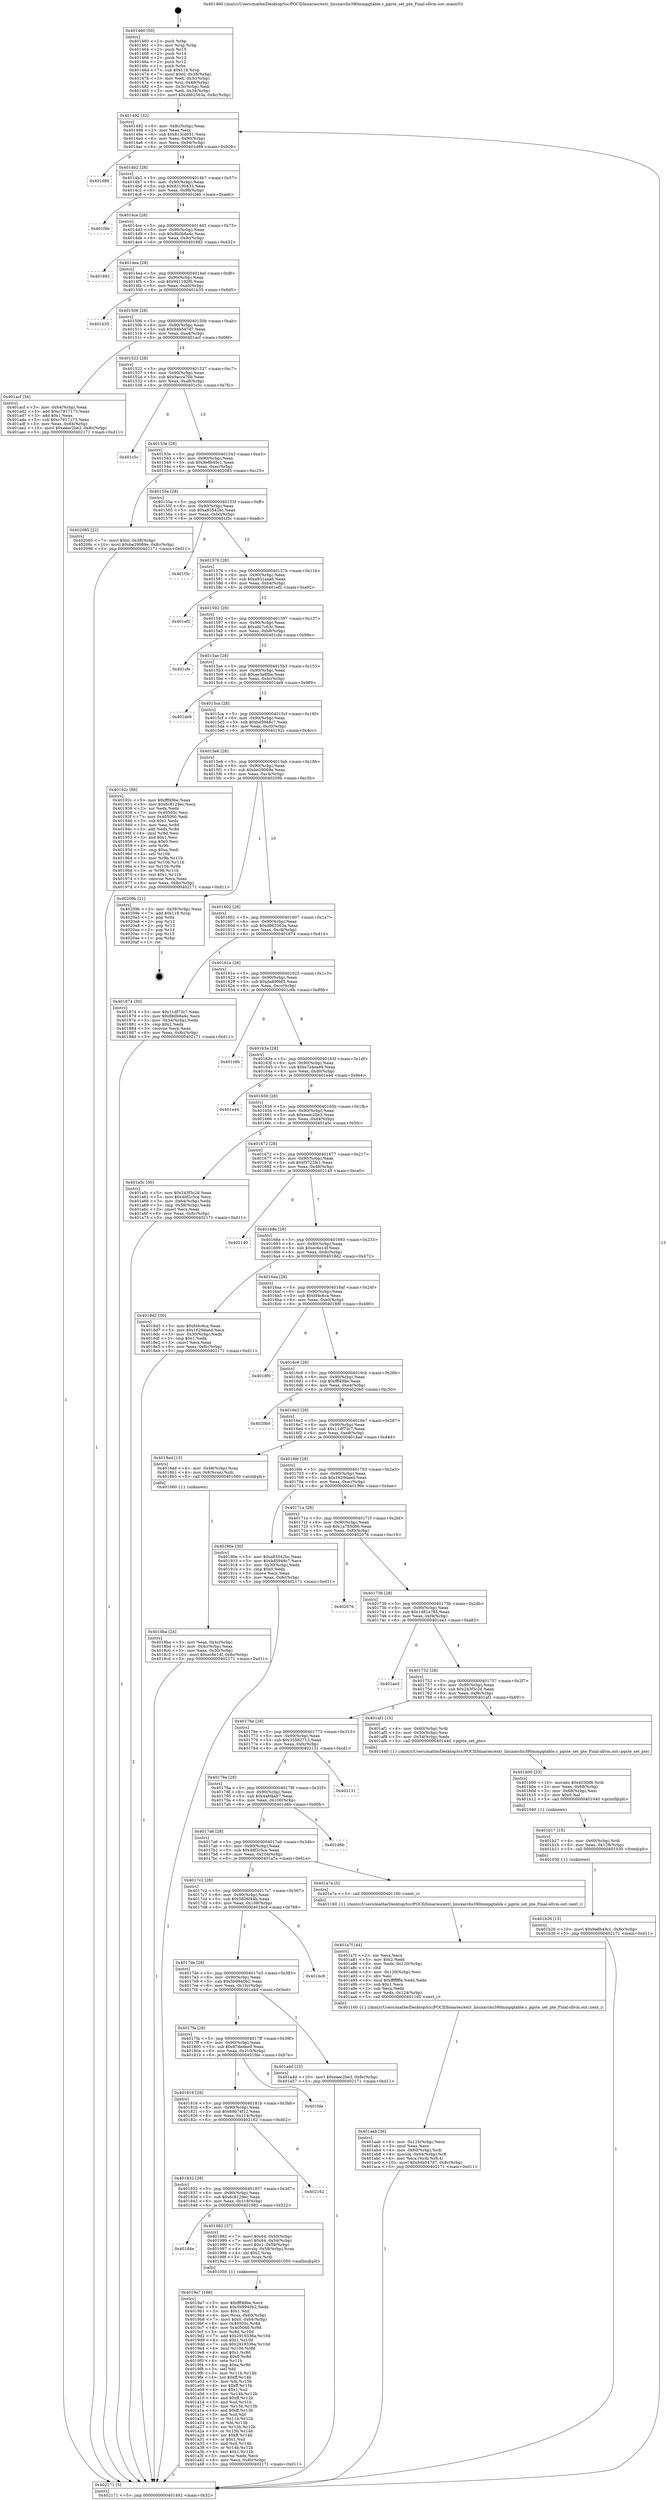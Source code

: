 digraph "0x401460" {
  label = "0x401460 (/mnt/c/Users/mathe/Desktop/tcc/POCII/binaries/extr_linuxarchs390mmpgtable.c_pgste_set_pte_Final-ollvm.out::main(0))"
  labelloc = "t"
  node[shape=record]

  Entry [label="",width=0.3,height=0.3,shape=circle,fillcolor=black,style=filled]
  "0x401492" [label="{
     0x401492 [32]\l
     | [instrs]\l
     &nbsp;&nbsp;0x401492 \<+6\>: mov -0x8c(%rbp),%eax\l
     &nbsp;&nbsp;0x401498 \<+2\>: mov %eax,%ecx\l
     &nbsp;&nbsp;0x40149a \<+6\>: sub $0x813cd051,%ecx\l
     &nbsp;&nbsp;0x4014a0 \<+6\>: mov %eax,-0x90(%rbp)\l
     &nbsp;&nbsp;0x4014a6 \<+6\>: mov %ecx,-0x94(%rbp)\l
     &nbsp;&nbsp;0x4014ac \<+6\>: je 0000000000401d89 \<main+0x929\>\l
  }"]
  "0x401d89" [label="{
     0x401d89\l
  }", style=dashed]
  "0x4014b2" [label="{
     0x4014b2 [28]\l
     | [instrs]\l
     &nbsp;&nbsp;0x4014b2 \<+5\>: jmp 00000000004014b7 \<main+0x57\>\l
     &nbsp;&nbsp;0x4014b7 \<+6\>: mov -0x90(%rbp),%eax\l
     &nbsp;&nbsp;0x4014bd \<+5\>: sub $0x83190433,%eax\l
     &nbsp;&nbsp;0x4014c2 \<+6\>: mov %eax,-0x98(%rbp)\l
     &nbsp;&nbsp;0x4014c8 \<+6\>: je 0000000000401f4b \<main+0xaeb\>\l
  }"]
  Exit [label="",width=0.3,height=0.3,shape=circle,fillcolor=black,style=filled,peripheries=2]
  "0x401f4b" [label="{
     0x401f4b\l
  }", style=dashed]
  "0x4014ce" [label="{
     0x4014ce [28]\l
     | [instrs]\l
     &nbsp;&nbsp;0x4014ce \<+5\>: jmp 00000000004014d3 \<main+0x73\>\l
     &nbsp;&nbsp;0x4014d3 \<+6\>: mov -0x90(%rbp),%eax\l
     &nbsp;&nbsp;0x4014d9 \<+5\>: sub $0x8b0b8a4c,%eax\l
     &nbsp;&nbsp;0x4014de \<+6\>: mov %eax,-0x9c(%rbp)\l
     &nbsp;&nbsp;0x4014e4 \<+6\>: je 0000000000401892 \<main+0x432\>\l
  }"]
  "0x401b26" [label="{
     0x401b26 [15]\l
     | [instrs]\l
     &nbsp;&nbsp;0x401b26 \<+10\>: movl $0x9e8b49c1,-0x8c(%rbp)\l
     &nbsp;&nbsp;0x401b30 \<+5\>: jmp 0000000000402171 \<main+0xd11\>\l
  }"]
  "0x401892" [label="{
     0x401892\l
  }", style=dashed]
  "0x4014ea" [label="{
     0x4014ea [28]\l
     | [instrs]\l
     &nbsp;&nbsp;0x4014ea \<+5\>: jmp 00000000004014ef \<main+0x8f\>\l
     &nbsp;&nbsp;0x4014ef \<+6\>: mov -0x90(%rbp),%eax\l
     &nbsp;&nbsp;0x4014f5 \<+5\>: sub $0x941192f0,%eax\l
     &nbsp;&nbsp;0x4014fa \<+6\>: mov %eax,-0xa0(%rbp)\l
     &nbsp;&nbsp;0x401500 \<+6\>: je 0000000000401b35 \<main+0x6d5\>\l
  }"]
  "0x401b17" [label="{
     0x401b17 [15]\l
     | [instrs]\l
     &nbsp;&nbsp;0x401b17 \<+4\>: mov -0x60(%rbp),%rdi\l
     &nbsp;&nbsp;0x401b1b \<+6\>: mov %eax,-0x128(%rbp)\l
     &nbsp;&nbsp;0x401b21 \<+5\>: call 0000000000401030 \<free@plt\>\l
     | [calls]\l
     &nbsp;&nbsp;0x401030 \{1\} (unknown)\l
  }"]
  "0x401b35" [label="{
     0x401b35\l
  }", style=dashed]
  "0x401506" [label="{
     0x401506 [28]\l
     | [instrs]\l
     &nbsp;&nbsp;0x401506 \<+5\>: jmp 000000000040150b \<main+0xab\>\l
     &nbsp;&nbsp;0x40150b \<+6\>: mov -0x90(%rbp),%eax\l
     &nbsp;&nbsp;0x401511 \<+5\>: sub $0x94b547d7,%eax\l
     &nbsp;&nbsp;0x401516 \<+6\>: mov %eax,-0xa4(%rbp)\l
     &nbsp;&nbsp;0x40151c \<+6\>: je 0000000000401acf \<main+0x66f\>\l
  }"]
  "0x401b00" [label="{
     0x401b00 [23]\l
     | [instrs]\l
     &nbsp;&nbsp;0x401b00 \<+10\>: movabs $0x4030d6,%rdi\l
     &nbsp;&nbsp;0x401b0a \<+3\>: mov %eax,-0x68(%rbp)\l
     &nbsp;&nbsp;0x401b0d \<+3\>: mov -0x68(%rbp),%esi\l
     &nbsp;&nbsp;0x401b10 \<+2\>: mov $0x0,%al\l
     &nbsp;&nbsp;0x401b12 \<+5\>: call 0000000000401040 \<printf@plt\>\l
     | [calls]\l
     &nbsp;&nbsp;0x401040 \{1\} (unknown)\l
  }"]
  "0x401acf" [label="{
     0x401acf [34]\l
     | [instrs]\l
     &nbsp;&nbsp;0x401acf \<+3\>: mov -0x64(%rbp),%eax\l
     &nbsp;&nbsp;0x401ad2 \<+5\>: add $0xc7917173,%eax\l
     &nbsp;&nbsp;0x401ad7 \<+3\>: add $0x1,%eax\l
     &nbsp;&nbsp;0x401ada \<+5\>: sub $0xc7917173,%eax\l
     &nbsp;&nbsp;0x401adf \<+3\>: mov %eax,-0x64(%rbp)\l
     &nbsp;&nbsp;0x401ae2 \<+10\>: movl $0xeeec2be3,-0x8c(%rbp)\l
     &nbsp;&nbsp;0x401aec \<+5\>: jmp 0000000000402171 \<main+0xd11\>\l
  }"]
  "0x401522" [label="{
     0x401522 [28]\l
     | [instrs]\l
     &nbsp;&nbsp;0x401522 \<+5\>: jmp 0000000000401527 \<main+0xc7\>\l
     &nbsp;&nbsp;0x401527 \<+6\>: mov -0x90(%rbp),%eax\l
     &nbsp;&nbsp;0x40152d \<+5\>: sub $0x9acca70b,%eax\l
     &nbsp;&nbsp;0x401532 \<+6\>: mov %eax,-0xa8(%rbp)\l
     &nbsp;&nbsp;0x401538 \<+6\>: je 0000000000401c5c \<main+0x7fc\>\l
  }"]
  "0x401aab" [label="{
     0x401aab [36]\l
     | [instrs]\l
     &nbsp;&nbsp;0x401aab \<+6\>: mov -0x124(%rbp),%ecx\l
     &nbsp;&nbsp;0x401ab1 \<+3\>: imul %eax,%ecx\l
     &nbsp;&nbsp;0x401ab4 \<+4\>: mov -0x60(%rbp),%rdi\l
     &nbsp;&nbsp;0x401ab8 \<+4\>: movslq -0x64(%rbp),%r8\l
     &nbsp;&nbsp;0x401abc \<+4\>: mov %ecx,(%rdi,%r8,4)\l
     &nbsp;&nbsp;0x401ac0 \<+10\>: movl $0x94b547d7,-0x8c(%rbp)\l
     &nbsp;&nbsp;0x401aca \<+5\>: jmp 0000000000402171 \<main+0xd11\>\l
  }"]
  "0x401c5c" [label="{
     0x401c5c\l
  }", style=dashed]
  "0x40153e" [label="{
     0x40153e [28]\l
     | [instrs]\l
     &nbsp;&nbsp;0x40153e \<+5\>: jmp 0000000000401543 \<main+0xe3\>\l
     &nbsp;&nbsp;0x401543 \<+6\>: mov -0x90(%rbp),%eax\l
     &nbsp;&nbsp;0x401549 \<+5\>: sub $0x9e8b49c1,%eax\l
     &nbsp;&nbsp;0x40154e \<+6\>: mov %eax,-0xac(%rbp)\l
     &nbsp;&nbsp;0x401554 \<+6\>: je 0000000000402085 \<main+0xc25\>\l
  }"]
  "0x401a7f" [label="{
     0x401a7f [44]\l
     | [instrs]\l
     &nbsp;&nbsp;0x401a7f \<+2\>: xor %ecx,%ecx\l
     &nbsp;&nbsp;0x401a81 \<+5\>: mov $0x2,%edx\l
     &nbsp;&nbsp;0x401a86 \<+6\>: mov %edx,-0x120(%rbp)\l
     &nbsp;&nbsp;0x401a8c \<+1\>: cltd\l
     &nbsp;&nbsp;0x401a8d \<+6\>: mov -0x120(%rbp),%esi\l
     &nbsp;&nbsp;0x401a93 \<+2\>: idiv %esi\l
     &nbsp;&nbsp;0x401a95 \<+6\>: imul $0xfffffffe,%edx,%edx\l
     &nbsp;&nbsp;0x401a9b \<+3\>: sub $0x1,%ecx\l
     &nbsp;&nbsp;0x401a9e \<+2\>: sub %ecx,%edx\l
     &nbsp;&nbsp;0x401aa0 \<+6\>: mov %edx,-0x124(%rbp)\l
     &nbsp;&nbsp;0x401aa6 \<+5\>: call 0000000000401160 \<next_i\>\l
     | [calls]\l
     &nbsp;&nbsp;0x401160 \{1\} (/mnt/c/Users/mathe/Desktop/tcc/POCII/binaries/extr_linuxarchs390mmpgtable.c_pgste_set_pte_Final-ollvm.out::next_i)\l
  }"]
  "0x402085" [label="{
     0x402085 [22]\l
     | [instrs]\l
     &nbsp;&nbsp;0x402085 \<+7\>: movl $0x0,-0x38(%rbp)\l
     &nbsp;&nbsp;0x40208c \<+10\>: movl $0xbe29069e,-0x8c(%rbp)\l
     &nbsp;&nbsp;0x402096 \<+5\>: jmp 0000000000402171 \<main+0xd11\>\l
  }"]
  "0x40155a" [label="{
     0x40155a [28]\l
     | [instrs]\l
     &nbsp;&nbsp;0x40155a \<+5\>: jmp 000000000040155f \<main+0xff\>\l
     &nbsp;&nbsp;0x40155f \<+6\>: mov -0x90(%rbp),%eax\l
     &nbsp;&nbsp;0x401565 \<+5\>: sub $0xa83542bc,%eax\l
     &nbsp;&nbsp;0x40156a \<+6\>: mov %eax,-0xb0(%rbp)\l
     &nbsp;&nbsp;0x401570 \<+6\>: je 0000000000401f3c \<main+0xadc\>\l
  }"]
  "0x4019a7" [label="{
     0x4019a7 [166]\l
     | [instrs]\l
     &nbsp;&nbsp;0x4019a7 \<+5\>: mov $0xfff49be,%ecx\l
     &nbsp;&nbsp;0x4019ac \<+5\>: mov $0x5b9940b2,%edx\l
     &nbsp;&nbsp;0x4019b1 \<+3\>: mov $0x1,%sil\l
     &nbsp;&nbsp;0x4019b4 \<+4\>: mov %rax,-0x60(%rbp)\l
     &nbsp;&nbsp;0x4019b8 \<+7\>: movl $0x0,-0x64(%rbp)\l
     &nbsp;&nbsp;0x4019bf \<+8\>: mov 0x40505c,%r8d\l
     &nbsp;&nbsp;0x4019c7 \<+8\>: mov 0x405060,%r9d\l
     &nbsp;&nbsp;0x4019cf \<+3\>: mov %r8d,%r10d\l
     &nbsp;&nbsp;0x4019d2 \<+7\>: add $0x2919336a,%r10d\l
     &nbsp;&nbsp;0x4019d9 \<+4\>: sub $0x1,%r10d\l
     &nbsp;&nbsp;0x4019dd \<+7\>: sub $0x2919336a,%r10d\l
     &nbsp;&nbsp;0x4019e4 \<+4\>: imul %r10d,%r8d\l
     &nbsp;&nbsp;0x4019e8 \<+4\>: and $0x1,%r8d\l
     &nbsp;&nbsp;0x4019ec \<+4\>: cmp $0x0,%r8d\l
     &nbsp;&nbsp;0x4019f0 \<+4\>: sete %r11b\l
     &nbsp;&nbsp;0x4019f4 \<+4\>: cmp $0xa,%r9d\l
     &nbsp;&nbsp;0x4019f8 \<+3\>: setl %bl\l
     &nbsp;&nbsp;0x4019fb \<+3\>: mov %r11b,%r14b\l
     &nbsp;&nbsp;0x4019fe \<+4\>: xor $0xff,%r14b\l
     &nbsp;&nbsp;0x401a02 \<+3\>: mov %bl,%r15b\l
     &nbsp;&nbsp;0x401a05 \<+4\>: xor $0xff,%r15b\l
     &nbsp;&nbsp;0x401a09 \<+4\>: xor $0x1,%sil\l
     &nbsp;&nbsp;0x401a0d \<+3\>: mov %r14b,%r12b\l
     &nbsp;&nbsp;0x401a10 \<+4\>: and $0xff,%r12b\l
     &nbsp;&nbsp;0x401a14 \<+3\>: and %sil,%r11b\l
     &nbsp;&nbsp;0x401a17 \<+3\>: mov %r15b,%r13b\l
     &nbsp;&nbsp;0x401a1a \<+4\>: and $0xff,%r13b\l
     &nbsp;&nbsp;0x401a1e \<+3\>: and %sil,%bl\l
     &nbsp;&nbsp;0x401a21 \<+3\>: or %r11b,%r12b\l
     &nbsp;&nbsp;0x401a24 \<+3\>: or %bl,%r13b\l
     &nbsp;&nbsp;0x401a27 \<+3\>: xor %r13b,%r12b\l
     &nbsp;&nbsp;0x401a2a \<+3\>: or %r15b,%r14b\l
     &nbsp;&nbsp;0x401a2d \<+4\>: xor $0xff,%r14b\l
     &nbsp;&nbsp;0x401a31 \<+4\>: or $0x1,%sil\l
     &nbsp;&nbsp;0x401a35 \<+3\>: and %sil,%r14b\l
     &nbsp;&nbsp;0x401a38 \<+3\>: or %r14b,%r12b\l
     &nbsp;&nbsp;0x401a3b \<+4\>: test $0x1,%r12b\l
     &nbsp;&nbsp;0x401a3f \<+3\>: cmovne %edx,%ecx\l
     &nbsp;&nbsp;0x401a42 \<+6\>: mov %ecx,-0x8c(%rbp)\l
     &nbsp;&nbsp;0x401a48 \<+5\>: jmp 0000000000402171 \<main+0xd11\>\l
  }"]
  "0x401f3c" [label="{
     0x401f3c\l
  }", style=dashed]
  "0x401576" [label="{
     0x401576 [28]\l
     | [instrs]\l
     &nbsp;&nbsp;0x401576 \<+5\>: jmp 000000000040157b \<main+0x11b\>\l
     &nbsp;&nbsp;0x40157b \<+6\>: mov -0x90(%rbp),%eax\l
     &nbsp;&nbsp;0x401581 \<+5\>: sub $0xa931aaa6,%eax\l
     &nbsp;&nbsp;0x401586 \<+6\>: mov %eax,-0xb4(%rbp)\l
     &nbsp;&nbsp;0x40158c \<+6\>: je 0000000000401ef2 \<main+0xa92\>\l
  }"]
  "0x40184e" [label="{
     0x40184e\l
  }", style=dashed]
  "0x401ef2" [label="{
     0x401ef2\l
  }", style=dashed]
  "0x401592" [label="{
     0x401592 [28]\l
     | [instrs]\l
     &nbsp;&nbsp;0x401592 \<+5\>: jmp 0000000000401597 \<main+0x137\>\l
     &nbsp;&nbsp;0x401597 \<+6\>: mov -0x90(%rbp),%eax\l
     &nbsp;&nbsp;0x40159d \<+5\>: sub $0xabc7c63c,%eax\l
     &nbsp;&nbsp;0x4015a2 \<+6\>: mov %eax,-0xb8(%rbp)\l
     &nbsp;&nbsp;0x4015a8 \<+6\>: je 0000000000401cfe \<main+0x89e\>\l
  }"]
  "0x401982" [label="{
     0x401982 [37]\l
     | [instrs]\l
     &nbsp;&nbsp;0x401982 \<+7\>: movl $0x64,-0x50(%rbp)\l
     &nbsp;&nbsp;0x401989 \<+7\>: movl $0x64,-0x54(%rbp)\l
     &nbsp;&nbsp;0x401990 \<+7\>: movl $0x1,-0x58(%rbp)\l
     &nbsp;&nbsp;0x401997 \<+4\>: movslq -0x58(%rbp),%rax\l
     &nbsp;&nbsp;0x40199b \<+4\>: shl $0x2,%rax\l
     &nbsp;&nbsp;0x40199f \<+3\>: mov %rax,%rdi\l
     &nbsp;&nbsp;0x4019a2 \<+5\>: call 0000000000401050 \<malloc@plt\>\l
     | [calls]\l
     &nbsp;&nbsp;0x401050 \{1\} (unknown)\l
  }"]
  "0x401cfe" [label="{
     0x401cfe\l
  }", style=dashed]
  "0x4015ae" [label="{
     0x4015ae [28]\l
     | [instrs]\l
     &nbsp;&nbsp;0x4015ae \<+5\>: jmp 00000000004015b3 \<main+0x153\>\l
     &nbsp;&nbsp;0x4015b3 \<+6\>: mov -0x90(%rbp),%eax\l
     &nbsp;&nbsp;0x4015b9 \<+5\>: sub $0xae3a8fba,%eax\l
     &nbsp;&nbsp;0x4015be \<+6\>: mov %eax,-0xbc(%rbp)\l
     &nbsp;&nbsp;0x4015c4 \<+6\>: je 0000000000401de9 \<main+0x989\>\l
  }"]
  "0x401832" [label="{
     0x401832 [28]\l
     | [instrs]\l
     &nbsp;&nbsp;0x401832 \<+5\>: jmp 0000000000401837 \<main+0x3d7\>\l
     &nbsp;&nbsp;0x401837 \<+6\>: mov -0x90(%rbp),%eax\l
     &nbsp;&nbsp;0x40183d \<+5\>: sub $0x6c8129ec,%eax\l
     &nbsp;&nbsp;0x401842 \<+6\>: mov %eax,-0x118(%rbp)\l
     &nbsp;&nbsp;0x401848 \<+6\>: je 0000000000401982 \<main+0x522\>\l
  }"]
  "0x401de9" [label="{
     0x401de9\l
  }", style=dashed]
  "0x4015ca" [label="{
     0x4015ca [28]\l
     | [instrs]\l
     &nbsp;&nbsp;0x4015ca \<+5\>: jmp 00000000004015cf \<main+0x16f\>\l
     &nbsp;&nbsp;0x4015cf \<+6\>: mov -0x90(%rbp),%eax\l
     &nbsp;&nbsp;0x4015d5 \<+5\>: sub $0xbd5948c7,%eax\l
     &nbsp;&nbsp;0x4015da \<+6\>: mov %eax,-0xc0(%rbp)\l
     &nbsp;&nbsp;0x4015e0 \<+6\>: je 000000000040192c \<main+0x4cc\>\l
  }"]
  "0x402162" [label="{
     0x402162\l
  }", style=dashed]
  "0x40192c" [label="{
     0x40192c [86]\l
     | [instrs]\l
     &nbsp;&nbsp;0x40192c \<+5\>: mov $0xfff49be,%eax\l
     &nbsp;&nbsp;0x401931 \<+5\>: mov $0x6c8129ec,%ecx\l
     &nbsp;&nbsp;0x401936 \<+2\>: xor %edx,%edx\l
     &nbsp;&nbsp;0x401938 \<+7\>: mov 0x40505c,%esi\l
     &nbsp;&nbsp;0x40193f \<+7\>: mov 0x405060,%edi\l
     &nbsp;&nbsp;0x401946 \<+3\>: sub $0x1,%edx\l
     &nbsp;&nbsp;0x401949 \<+3\>: mov %esi,%r8d\l
     &nbsp;&nbsp;0x40194c \<+3\>: add %edx,%r8d\l
     &nbsp;&nbsp;0x40194f \<+4\>: imul %r8d,%esi\l
     &nbsp;&nbsp;0x401953 \<+3\>: and $0x1,%esi\l
     &nbsp;&nbsp;0x401956 \<+3\>: cmp $0x0,%esi\l
     &nbsp;&nbsp;0x401959 \<+4\>: sete %r9b\l
     &nbsp;&nbsp;0x40195d \<+3\>: cmp $0xa,%edi\l
     &nbsp;&nbsp;0x401960 \<+4\>: setl %r10b\l
     &nbsp;&nbsp;0x401964 \<+3\>: mov %r9b,%r11b\l
     &nbsp;&nbsp;0x401967 \<+3\>: and %r10b,%r11b\l
     &nbsp;&nbsp;0x40196a \<+3\>: xor %r10b,%r9b\l
     &nbsp;&nbsp;0x40196d \<+3\>: or %r9b,%r11b\l
     &nbsp;&nbsp;0x401970 \<+4\>: test $0x1,%r11b\l
     &nbsp;&nbsp;0x401974 \<+3\>: cmovne %ecx,%eax\l
     &nbsp;&nbsp;0x401977 \<+6\>: mov %eax,-0x8c(%rbp)\l
     &nbsp;&nbsp;0x40197d \<+5\>: jmp 0000000000402171 \<main+0xd11\>\l
  }"]
  "0x4015e6" [label="{
     0x4015e6 [28]\l
     | [instrs]\l
     &nbsp;&nbsp;0x4015e6 \<+5\>: jmp 00000000004015eb \<main+0x18b\>\l
     &nbsp;&nbsp;0x4015eb \<+6\>: mov -0x90(%rbp),%eax\l
     &nbsp;&nbsp;0x4015f1 \<+5\>: sub $0xbe29069e,%eax\l
     &nbsp;&nbsp;0x4015f6 \<+6\>: mov %eax,-0xc4(%rbp)\l
     &nbsp;&nbsp;0x4015fc \<+6\>: je 000000000040209b \<main+0xc3b\>\l
  }"]
  "0x401816" [label="{
     0x401816 [28]\l
     | [instrs]\l
     &nbsp;&nbsp;0x401816 \<+5\>: jmp 000000000040181b \<main+0x3bb\>\l
     &nbsp;&nbsp;0x40181b \<+6\>: mov -0x90(%rbp),%eax\l
     &nbsp;&nbsp;0x401821 \<+5\>: sub $0x69b74f12,%eax\l
     &nbsp;&nbsp;0x401826 \<+6\>: mov %eax,-0x114(%rbp)\l
     &nbsp;&nbsp;0x40182c \<+6\>: je 0000000000402162 \<main+0xd02\>\l
  }"]
  "0x40209b" [label="{
     0x40209b [21]\l
     | [instrs]\l
     &nbsp;&nbsp;0x40209b \<+3\>: mov -0x38(%rbp),%eax\l
     &nbsp;&nbsp;0x40209e \<+7\>: add $0x118,%rsp\l
     &nbsp;&nbsp;0x4020a5 \<+1\>: pop %rbx\l
     &nbsp;&nbsp;0x4020a6 \<+2\>: pop %r12\l
     &nbsp;&nbsp;0x4020a8 \<+2\>: pop %r13\l
     &nbsp;&nbsp;0x4020aa \<+2\>: pop %r14\l
     &nbsp;&nbsp;0x4020ac \<+2\>: pop %r15\l
     &nbsp;&nbsp;0x4020ae \<+1\>: pop %rbp\l
     &nbsp;&nbsp;0x4020af \<+1\>: ret\l
  }"]
  "0x401602" [label="{
     0x401602 [28]\l
     | [instrs]\l
     &nbsp;&nbsp;0x401602 \<+5\>: jmp 0000000000401607 \<main+0x1a7\>\l
     &nbsp;&nbsp;0x401607 \<+6\>: mov -0x90(%rbp),%eax\l
     &nbsp;&nbsp;0x40160d \<+5\>: sub $0xd862563a,%eax\l
     &nbsp;&nbsp;0x401612 \<+6\>: mov %eax,-0xc8(%rbp)\l
     &nbsp;&nbsp;0x401618 \<+6\>: je 0000000000401874 \<main+0x414\>\l
  }"]
  "0x401fde" [label="{
     0x401fde\l
  }", style=dashed]
  "0x401874" [label="{
     0x401874 [30]\l
     | [instrs]\l
     &nbsp;&nbsp;0x401874 \<+5\>: mov $0x11df73c7,%eax\l
     &nbsp;&nbsp;0x401879 \<+5\>: mov $0x8b0b8a4c,%ecx\l
     &nbsp;&nbsp;0x40187e \<+3\>: mov -0x34(%rbp),%edx\l
     &nbsp;&nbsp;0x401881 \<+3\>: cmp $0x2,%edx\l
     &nbsp;&nbsp;0x401884 \<+3\>: cmovne %ecx,%eax\l
     &nbsp;&nbsp;0x401887 \<+6\>: mov %eax,-0x8c(%rbp)\l
     &nbsp;&nbsp;0x40188d \<+5\>: jmp 0000000000402171 \<main+0xd11\>\l
  }"]
  "0x40161e" [label="{
     0x40161e [28]\l
     | [instrs]\l
     &nbsp;&nbsp;0x40161e \<+5\>: jmp 0000000000401623 \<main+0x1c3\>\l
     &nbsp;&nbsp;0x401623 \<+6\>: mov -0x90(%rbp),%eax\l
     &nbsp;&nbsp;0x401629 \<+5\>: sub $0xda89f665,%eax\l
     &nbsp;&nbsp;0x40162e \<+6\>: mov %eax,-0xcc(%rbp)\l
     &nbsp;&nbsp;0x401634 \<+6\>: je 0000000000401c6b \<main+0x80b\>\l
  }"]
  "0x402171" [label="{
     0x402171 [5]\l
     | [instrs]\l
     &nbsp;&nbsp;0x402171 \<+5\>: jmp 0000000000401492 \<main+0x32\>\l
  }"]
  "0x401460" [label="{
     0x401460 [50]\l
     | [instrs]\l
     &nbsp;&nbsp;0x401460 \<+1\>: push %rbp\l
     &nbsp;&nbsp;0x401461 \<+3\>: mov %rsp,%rbp\l
     &nbsp;&nbsp;0x401464 \<+2\>: push %r15\l
     &nbsp;&nbsp;0x401466 \<+2\>: push %r14\l
     &nbsp;&nbsp;0x401468 \<+2\>: push %r13\l
     &nbsp;&nbsp;0x40146a \<+2\>: push %r12\l
     &nbsp;&nbsp;0x40146c \<+1\>: push %rbx\l
     &nbsp;&nbsp;0x40146d \<+7\>: sub $0x118,%rsp\l
     &nbsp;&nbsp;0x401474 \<+7\>: movl $0x0,-0x38(%rbp)\l
     &nbsp;&nbsp;0x40147b \<+3\>: mov %edi,-0x3c(%rbp)\l
     &nbsp;&nbsp;0x40147e \<+4\>: mov %rsi,-0x48(%rbp)\l
     &nbsp;&nbsp;0x401482 \<+3\>: mov -0x3c(%rbp),%edi\l
     &nbsp;&nbsp;0x401485 \<+3\>: mov %edi,-0x34(%rbp)\l
     &nbsp;&nbsp;0x401488 \<+10\>: movl $0xd862563a,-0x8c(%rbp)\l
  }"]
  "0x4017fa" [label="{
     0x4017fa [28]\l
     | [instrs]\l
     &nbsp;&nbsp;0x4017fa \<+5\>: jmp 00000000004017ff \<main+0x39f\>\l
     &nbsp;&nbsp;0x4017ff \<+6\>: mov -0x90(%rbp),%eax\l
     &nbsp;&nbsp;0x401805 \<+5\>: sub $0x67dedee9,%eax\l
     &nbsp;&nbsp;0x40180a \<+6\>: mov %eax,-0x110(%rbp)\l
     &nbsp;&nbsp;0x401810 \<+6\>: je 0000000000401fde \<main+0xb7e\>\l
  }"]
  "0x401c6b" [label="{
     0x401c6b\l
  }", style=dashed]
  "0x40163a" [label="{
     0x40163a [28]\l
     | [instrs]\l
     &nbsp;&nbsp;0x40163a \<+5\>: jmp 000000000040163f \<main+0x1df\>\l
     &nbsp;&nbsp;0x40163f \<+6\>: mov -0x90(%rbp),%eax\l
     &nbsp;&nbsp;0x401645 \<+5\>: sub $0xe7a4ea49,%eax\l
     &nbsp;&nbsp;0x40164a \<+6\>: mov %eax,-0xd0(%rbp)\l
     &nbsp;&nbsp;0x401650 \<+6\>: je 0000000000401e44 \<main+0x9e4\>\l
  }"]
  "0x401a4d" [label="{
     0x401a4d [15]\l
     | [instrs]\l
     &nbsp;&nbsp;0x401a4d \<+10\>: movl $0xeeec2be3,-0x8c(%rbp)\l
     &nbsp;&nbsp;0x401a57 \<+5\>: jmp 0000000000402171 \<main+0xd11\>\l
  }"]
  "0x401e44" [label="{
     0x401e44\l
  }", style=dashed]
  "0x401656" [label="{
     0x401656 [28]\l
     | [instrs]\l
     &nbsp;&nbsp;0x401656 \<+5\>: jmp 000000000040165b \<main+0x1fb\>\l
     &nbsp;&nbsp;0x40165b \<+6\>: mov -0x90(%rbp),%eax\l
     &nbsp;&nbsp;0x401661 \<+5\>: sub $0xeeec2be3,%eax\l
     &nbsp;&nbsp;0x401666 \<+6\>: mov %eax,-0xd4(%rbp)\l
     &nbsp;&nbsp;0x40166c \<+6\>: je 0000000000401a5c \<main+0x5fc\>\l
  }"]
  "0x4017de" [label="{
     0x4017de [28]\l
     | [instrs]\l
     &nbsp;&nbsp;0x4017de \<+5\>: jmp 00000000004017e3 \<main+0x383\>\l
     &nbsp;&nbsp;0x4017e3 \<+6\>: mov -0x90(%rbp),%eax\l
     &nbsp;&nbsp;0x4017e9 \<+5\>: sub $0x5b9940b2,%eax\l
     &nbsp;&nbsp;0x4017ee \<+6\>: mov %eax,-0x10c(%rbp)\l
     &nbsp;&nbsp;0x4017f4 \<+6\>: je 0000000000401a4d \<main+0x5ed\>\l
  }"]
  "0x401a5c" [label="{
     0x401a5c [30]\l
     | [instrs]\l
     &nbsp;&nbsp;0x401a5c \<+5\>: mov $0x243f3c2d,%eax\l
     &nbsp;&nbsp;0x401a61 \<+5\>: mov $0x4df2c5ce,%ecx\l
     &nbsp;&nbsp;0x401a66 \<+3\>: mov -0x64(%rbp),%edx\l
     &nbsp;&nbsp;0x401a69 \<+3\>: cmp -0x58(%rbp),%edx\l
     &nbsp;&nbsp;0x401a6c \<+3\>: cmovl %ecx,%eax\l
     &nbsp;&nbsp;0x401a6f \<+6\>: mov %eax,-0x8c(%rbp)\l
     &nbsp;&nbsp;0x401a75 \<+5\>: jmp 0000000000402171 \<main+0xd11\>\l
  }"]
  "0x401672" [label="{
     0x401672 [28]\l
     | [instrs]\l
     &nbsp;&nbsp;0x401672 \<+5\>: jmp 0000000000401677 \<main+0x217\>\l
     &nbsp;&nbsp;0x401677 \<+6\>: mov -0x90(%rbp),%eax\l
     &nbsp;&nbsp;0x40167d \<+5\>: sub $0xf3722fe1,%eax\l
     &nbsp;&nbsp;0x401682 \<+6\>: mov %eax,-0xd8(%rbp)\l
     &nbsp;&nbsp;0x401688 \<+6\>: je 0000000000402140 \<main+0xce0\>\l
  }"]
  "0x401bc8" [label="{
     0x401bc8\l
  }", style=dashed]
  "0x402140" [label="{
     0x402140\l
  }", style=dashed]
  "0x40168e" [label="{
     0x40168e [28]\l
     | [instrs]\l
     &nbsp;&nbsp;0x40168e \<+5\>: jmp 0000000000401693 \<main+0x233\>\l
     &nbsp;&nbsp;0x401693 \<+6\>: mov -0x90(%rbp),%eax\l
     &nbsp;&nbsp;0x401699 \<+5\>: sub $0xec6e14f,%eax\l
     &nbsp;&nbsp;0x40169e \<+6\>: mov %eax,-0xdc(%rbp)\l
     &nbsp;&nbsp;0x4016a4 \<+6\>: je 00000000004018d2 \<main+0x472\>\l
  }"]
  "0x4017c2" [label="{
     0x4017c2 [28]\l
     | [instrs]\l
     &nbsp;&nbsp;0x4017c2 \<+5\>: jmp 00000000004017c7 \<main+0x367\>\l
     &nbsp;&nbsp;0x4017c7 \<+6\>: mov -0x90(%rbp),%eax\l
     &nbsp;&nbsp;0x4017cd \<+5\>: sub $0x5826f44b,%eax\l
     &nbsp;&nbsp;0x4017d2 \<+6\>: mov %eax,-0x108(%rbp)\l
     &nbsp;&nbsp;0x4017d8 \<+6\>: je 0000000000401bc8 \<main+0x768\>\l
  }"]
  "0x4018d2" [label="{
     0x4018d2 [30]\l
     | [instrs]\l
     &nbsp;&nbsp;0x4018d2 \<+5\>: mov $0xfd4c6ca,%eax\l
     &nbsp;&nbsp;0x4018d7 \<+5\>: mov $0x1629daed,%ecx\l
     &nbsp;&nbsp;0x4018dc \<+3\>: mov -0x30(%rbp),%edx\l
     &nbsp;&nbsp;0x4018df \<+3\>: cmp $0x1,%edx\l
     &nbsp;&nbsp;0x4018e2 \<+3\>: cmovl %ecx,%eax\l
     &nbsp;&nbsp;0x4018e5 \<+6\>: mov %eax,-0x8c(%rbp)\l
     &nbsp;&nbsp;0x4018eb \<+5\>: jmp 0000000000402171 \<main+0xd11\>\l
  }"]
  "0x4016aa" [label="{
     0x4016aa [28]\l
     | [instrs]\l
     &nbsp;&nbsp;0x4016aa \<+5\>: jmp 00000000004016af \<main+0x24f\>\l
     &nbsp;&nbsp;0x4016af \<+6\>: mov -0x90(%rbp),%eax\l
     &nbsp;&nbsp;0x4016b5 \<+5\>: sub $0xfd4c6ca,%eax\l
     &nbsp;&nbsp;0x4016ba \<+6\>: mov %eax,-0xe0(%rbp)\l
     &nbsp;&nbsp;0x4016c0 \<+6\>: je 00000000004018f0 \<main+0x490\>\l
  }"]
  "0x401a7a" [label="{
     0x401a7a [5]\l
     | [instrs]\l
     &nbsp;&nbsp;0x401a7a \<+5\>: call 0000000000401160 \<next_i\>\l
     | [calls]\l
     &nbsp;&nbsp;0x401160 \{1\} (/mnt/c/Users/mathe/Desktop/tcc/POCII/binaries/extr_linuxarchs390mmpgtable.c_pgste_set_pte_Final-ollvm.out::next_i)\l
  }"]
  "0x4018f0" [label="{
     0x4018f0\l
  }", style=dashed]
  "0x4016c6" [label="{
     0x4016c6 [28]\l
     | [instrs]\l
     &nbsp;&nbsp;0x4016c6 \<+5\>: jmp 00000000004016cb \<main+0x26b\>\l
     &nbsp;&nbsp;0x4016cb \<+6\>: mov -0x90(%rbp),%eax\l
     &nbsp;&nbsp;0x4016d1 \<+5\>: sub $0xfff49be,%eax\l
     &nbsp;&nbsp;0x4016d6 \<+6\>: mov %eax,-0xe4(%rbp)\l
     &nbsp;&nbsp;0x4016dc \<+6\>: je 00000000004020b0 \<main+0xc50\>\l
  }"]
  "0x4017a6" [label="{
     0x4017a6 [28]\l
     | [instrs]\l
     &nbsp;&nbsp;0x4017a6 \<+5\>: jmp 00000000004017ab \<main+0x34b\>\l
     &nbsp;&nbsp;0x4017ab \<+6\>: mov -0x90(%rbp),%eax\l
     &nbsp;&nbsp;0x4017b1 \<+5\>: sub $0x4df2c5ce,%eax\l
     &nbsp;&nbsp;0x4017b6 \<+6\>: mov %eax,-0x104(%rbp)\l
     &nbsp;&nbsp;0x4017bc \<+6\>: je 0000000000401a7a \<main+0x61a\>\l
  }"]
  "0x4020b0" [label="{
     0x4020b0\l
  }", style=dashed]
  "0x4016e2" [label="{
     0x4016e2 [28]\l
     | [instrs]\l
     &nbsp;&nbsp;0x4016e2 \<+5\>: jmp 00000000004016e7 \<main+0x287\>\l
     &nbsp;&nbsp;0x4016e7 \<+6\>: mov -0x90(%rbp),%eax\l
     &nbsp;&nbsp;0x4016ed \<+5\>: sub $0x11df73c7,%eax\l
     &nbsp;&nbsp;0x4016f2 \<+6\>: mov %eax,-0xe8(%rbp)\l
     &nbsp;&nbsp;0x4016f8 \<+6\>: je 00000000004018ad \<main+0x44d\>\l
  }"]
  "0x401d6b" [label="{
     0x401d6b\l
  }", style=dashed]
  "0x4018ad" [label="{
     0x4018ad [13]\l
     | [instrs]\l
     &nbsp;&nbsp;0x4018ad \<+4\>: mov -0x48(%rbp),%rax\l
     &nbsp;&nbsp;0x4018b1 \<+4\>: mov 0x8(%rax),%rdi\l
     &nbsp;&nbsp;0x4018b5 \<+5\>: call 0000000000401060 \<atoi@plt\>\l
     | [calls]\l
     &nbsp;&nbsp;0x401060 \{1\} (unknown)\l
  }"]
  "0x4016fe" [label="{
     0x4016fe [28]\l
     | [instrs]\l
     &nbsp;&nbsp;0x4016fe \<+5\>: jmp 0000000000401703 \<main+0x2a3\>\l
     &nbsp;&nbsp;0x401703 \<+6\>: mov -0x90(%rbp),%eax\l
     &nbsp;&nbsp;0x401709 \<+5\>: sub $0x1629daed,%eax\l
     &nbsp;&nbsp;0x40170e \<+6\>: mov %eax,-0xec(%rbp)\l
     &nbsp;&nbsp;0x401714 \<+6\>: je 000000000040190e \<main+0x4ae\>\l
  }"]
  "0x4018ba" [label="{
     0x4018ba [24]\l
     | [instrs]\l
     &nbsp;&nbsp;0x4018ba \<+3\>: mov %eax,-0x4c(%rbp)\l
     &nbsp;&nbsp;0x4018bd \<+3\>: mov -0x4c(%rbp),%eax\l
     &nbsp;&nbsp;0x4018c0 \<+3\>: mov %eax,-0x30(%rbp)\l
     &nbsp;&nbsp;0x4018c3 \<+10\>: movl $0xec6e14f,-0x8c(%rbp)\l
     &nbsp;&nbsp;0x4018cd \<+5\>: jmp 0000000000402171 \<main+0xd11\>\l
  }"]
  "0x40178a" [label="{
     0x40178a [28]\l
     | [instrs]\l
     &nbsp;&nbsp;0x40178a \<+5\>: jmp 000000000040178f \<main+0x32f\>\l
     &nbsp;&nbsp;0x40178f \<+6\>: mov -0x90(%rbp),%eax\l
     &nbsp;&nbsp;0x401795 \<+5\>: sub $0x4a6faab7,%eax\l
     &nbsp;&nbsp;0x40179a \<+6\>: mov %eax,-0x100(%rbp)\l
     &nbsp;&nbsp;0x4017a0 \<+6\>: je 0000000000401d6b \<main+0x90b\>\l
  }"]
  "0x40190e" [label="{
     0x40190e [30]\l
     | [instrs]\l
     &nbsp;&nbsp;0x40190e \<+5\>: mov $0xa83542bc,%eax\l
     &nbsp;&nbsp;0x401913 \<+5\>: mov $0xbd5948c7,%ecx\l
     &nbsp;&nbsp;0x401918 \<+3\>: mov -0x30(%rbp),%edx\l
     &nbsp;&nbsp;0x40191b \<+3\>: cmp $0x0,%edx\l
     &nbsp;&nbsp;0x40191e \<+3\>: cmove %ecx,%eax\l
     &nbsp;&nbsp;0x401921 \<+6\>: mov %eax,-0x8c(%rbp)\l
     &nbsp;&nbsp;0x401927 \<+5\>: jmp 0000000000402171 \<main+0xd11\>\l
  }"]
  "0x40171a" [label="{
     0x40171a [28]\l
     | [instrs]\l
     &nbsp;&nbsp;0x40171a \<+5\>: jmp 000000000040171f \<main+0x2bf\>\l
     &nbsp;&nbsp;0x40171f \<+6\>: mov -0x90(%rbp),%eax\l
     &nbsp;&nbsp;0x401725 \<+5\>: sub $0x1a785d96,%eax\l
     &nbsp;&nbsp;0x40172a \<+6\>: mov %eax,-0xf0(%rbp)\l
     &nbsp;&nbsp;0x401730 \<+6\>: je 0000000000402076 \<main+0xc16\>\l
  }"]
  "0x402131" [label="{
     0x402131\l
  }", style=dashed]
  "0x402076" [label="{
     0x402076\l
  }", style=dashed]
  "0x401736" [label="{
     0x401736 [28]\l
     | [instrs]\l
     &nbsp;&nbsp;0x401736 \<+5\>: jmp 000000000040173b \<main+0x2db\>\l
     &nbsp;&nbsp;0x40173b \<+6\>: mov -0x90(%rbp),%eax\l
     &nbsp;&nbsp;0x401741 \<+5\>: sub $0x1d81e785,%eax\l
     &nbsp;&nbsp;0x401746 \<+6\>: mov %eax,-0xf4(%rbp)\l
     &nbsp;&nbsp;0x40174c \<+6\>: je 0000000000401ee3 \<main+0xa83\>\l
  }"]
  "0x40176e" [label="{
     0x40176e [28]\l
     | [instrs]\l
     &nbsp;&nbsp;0x40176e \<+5\>: jmp 0000000000401773 \<main+0x313\>\l
     &nbsp;&nbsp;0x401773 \<+6\>: mov -0x90(%rbp),%eax\l
     &nbsp;&nbsp;0x401779 \<+5\>: sub $0x35582713,%eax\l
     &nbsp;&nbsp;0x40177e \<+6\>: mov %eax,-0xfc(%rbp)\l
     &nbsp;&nbsp;0x401784 \<+6\>: je 0000000000402131 \<main+0xcd1\>\l
  }"]
  "0x401ee3" [label="{
     0x401ee3\l
  }", style=dashed]
  "0x401752" [label="{
     0x401752 [28]\l
     | [instrs]\l
     &nbsp;&nbsp;0x401752 \<+5\>: jmp 0000000000401757 \<main+0x2f7\>\l
     &nbsp;&nbsp;0x401757 \<+6\>: mov -0x90(%rbp),%eax\l
     &nbsp;&nbsp;0x40175d \<+5\>: sub $0x243f3c2d,%eax\l
     &nbsp;&nbsp;0x401762 \<+6\>: mov %eax,-0xf8(%rbp)\l
     &nbsp;&nbsp;0x401768 \<+6\>: je 0000000000401af1 \<main+0x691\>\l
  }"]
  "0x401af1" [label="{
     0x401af1 [15]\l
     | [instrs]\l
     &nbsp;&nbsp;0x401af1 \<+4\>: mov -0x60(%rbp),%rdi\l
     &nbsp;&nbsp;0x401af5 \<+3\>: mov -0x50(%rbp),%esi\l
     &nbsp;&nbsp;0x401af8 \<+3\>: mov -0x54(%rbp),%edx\l
     &nbsp;&nbsp;0x401afb \<+5\>: call 0000000000401440 \<pgste_set_pte\>\l
     | [calls]\l
     &nbsp;&nbsp;0x401440 \{1\} (/mnt/c/Users/mathe/Desktop/tcc/POCII/binaries/extr_linuxarchs390mmpgtable.c_pgste_set_pte_Final-ollvm.out::pgste_set_pte)\l
  }"]
  Entry -> "0x401460" [label=" 1"]
  "0x401492" -> "0x401d89" [label=" 0"]
  "0x401492" -> "0x4014b2" [label=" 14"]
  "0x40209b" -> Exit [label=" 1"]
  "0x4014b2" -> "0x401f4b" [label=" 0"]
  "0x4014b2" -> "0x4014ce" [label=" 14"]
  "0x402085" -> "0x402171" [label=" 1"]
  "0x4014ce" -> "0x401892" [label=" 0"]
  "0x4014ce" -> "0x4014ea" [label=" 14"]
  "0x401b26" -> "0x402171" [label=" 1"]
  "0x4014ea" -> "0x401b35" [label=" 0"]
  "0x4014ea" -> "0x401506" [label=" 14"]
  "0x401b17" -> "0x401b26" [label=" 1"]
  "0x401506" -> "0x401acf" [label=" 1"]
  "0x401506" -> "0x401522" [label=" 13"]
  "0x401b00" -> "0x401b17" [label=" 1"]
  "0x401522" -> "0x401c5c" [label=" 0"]
  "0x401522" -> "0x40153e" [label=" 13"]
  "0x401af1" -> "0x401b00" [label=" 1"]
  "0x40153e" -> "0x402085" [label=" 1"]
  "0x40153e" -> "0x40155a" [label=" 12"]
  "0x401acf" -> "0x402171" [label=" 1"]
  "0x40155a" -> "0x401f3c" [label=" 0"]
  "0x40155a" -> "0x401576" [label=" 12"]
  "0x401aab" -> "0x402171" [label=" 1"]
  "0x401576" -> "0x401ef2" [label=" 0"]
  "0x401576" -> "0x401592" [label=" 12"]
  "0x401a7f" -> "0x401aab" [label=" 1"]
  "0x401592" -> "0x401cfe" [label=" 0"]
  "0x401592" -> "0x4015ae" [label=" 12"]
  "0x401a7a" -> "0x401a7f" [label=" 1"]
  "0x4015ae" -> "0x401de9" [label=" 0"]
  "0x4015ae" -> "0x4015ca" [label=" 12"]
  "0x401a4d" -> "0x402171" [label=" 1"]
  "0x4015ca" -> "0x40192c" [label=" 1"]
  "0x4015ca" -> "0x4015e6" [label=" 11"]
  "0x4019a7" -> "0x402171" [label=" 1"]
  "0x4015e6" -> "0x40209b" [label=" 1"]
  "0x4015e6" -> "0x401602" [label=" 10"]
  "0x401832" -> "0x40184e" [label=" 0"]
  "0x401602" -> "0x401874" [label=" 1"]
  "0x401602" -> "0x40161e" [label=" 9"]
  "0x401874" -> "0x402171" [label=" 1"]
  "0x401460" -> "0x401492" [label=" 1"]
  "0x402171" -> "0x401492" [label=" 13"]
  "0x401832" -> "0x401982" [label=" 1"]
  "0x40161e" -> "0x401c6b" [label=" 0"]
  "0x40161e" -> "0x40163a" [label=" 9"]
  "0x401816" -> "0x401832" [label=" 1"]
  "0x40163a" -> "0x401e44" [label=" 0"]
  "0x40163a" -> "0x401656" [label=" 9"]
  "0x401816" -> "0x402162" [label=" 0"]
  "0x401656" -> "0x401a5c" [label=" 2"]
  "0x401656" -> "0x401672" [label=" 7"]
  "0x4017fa" -> "0x401816" [label=" 1"]
  "0x401672" -> "0x402140" [label=" 0"]
  "0x401672" -> "0x40168e" [label=" 7"]
  "0x4017fa" -> "0x401fde" [label=" 0"]
  "0x40168e" -> "0x4018d2" [label=" 1"]
  "0x40168e" -> "0x4016aa" [label=" 6"]
  "0x4017de" -> "0x4017fa" [label=" 1"]
  "0x4016aa" -> "0x4018f0" [label=" 0"]
  "0x4016aa" -> "0x4016c6" [label=" 6"]
  "0x4017de" -> "0x401a4d" [label=" 1"]
  "0x4016c6" -> "0x4020b0" [label=" 0"]
  "0x4016c6" -> "0x4016e2" [label=" 6"]
  "0x4017c2" -> "0x4017de" [label=" 2"]
  "0x4016e2" -> "0x4018ad" [label=" 1"]
  "0x4016e2" -> "0x4016fe" [label=" 5"]
  "0x4018ad" -> "0x4018ba" [label=" 1"]
  "0x4018ba" -> "0x402171" [label=" 1"]
  "0x4018d2" -> "0x402171" [label=" 1"]
  "0x4017c2" -> "0x401bc8" [label=" 0"]
  "0x4016fe" -> "0x40190e" [label=" 1"]
  "0x4016fe" -> "0x40171a" [label=" 4"]
  "0x40190e" -> "0x402171" [label=" 1"]
  "0x40192c" -> "0x402171" [label=" 1"]
  "0x4017a6" -> "0x4017c2" [label=" 2"]
  "0x40171a" -> "0x402076" [label=" 0"]
  "0x40171a" -> "0x401736" [label=" 4"]
  "0x4017a6" -> "0x401a7a" [label=" 1"]
  "0x401736" -> "0x401ee3" [label=" 0"]
  "0x401736" -> "0x401752" [label=" 4"]
  "0x40178a" -> "0x4017a6" [label=" 3"]
  "0x401752" -> "0x401af1" [label=" 1"]
  "0x401752" -> "0x40176e" [label=" 3"]
  "0x401982" -> "0x4019a7" [label=" 1"]
  "0x40176e" -> "0x402131" [label=" 0"]
  "0x40176e" -> "0x40178a" [label=" 3"]
  "0x401a5c" -> "0x402171" [label=" 2"]
  "0x40178a" -> "0x401d6b" [label=" 0"]
}
